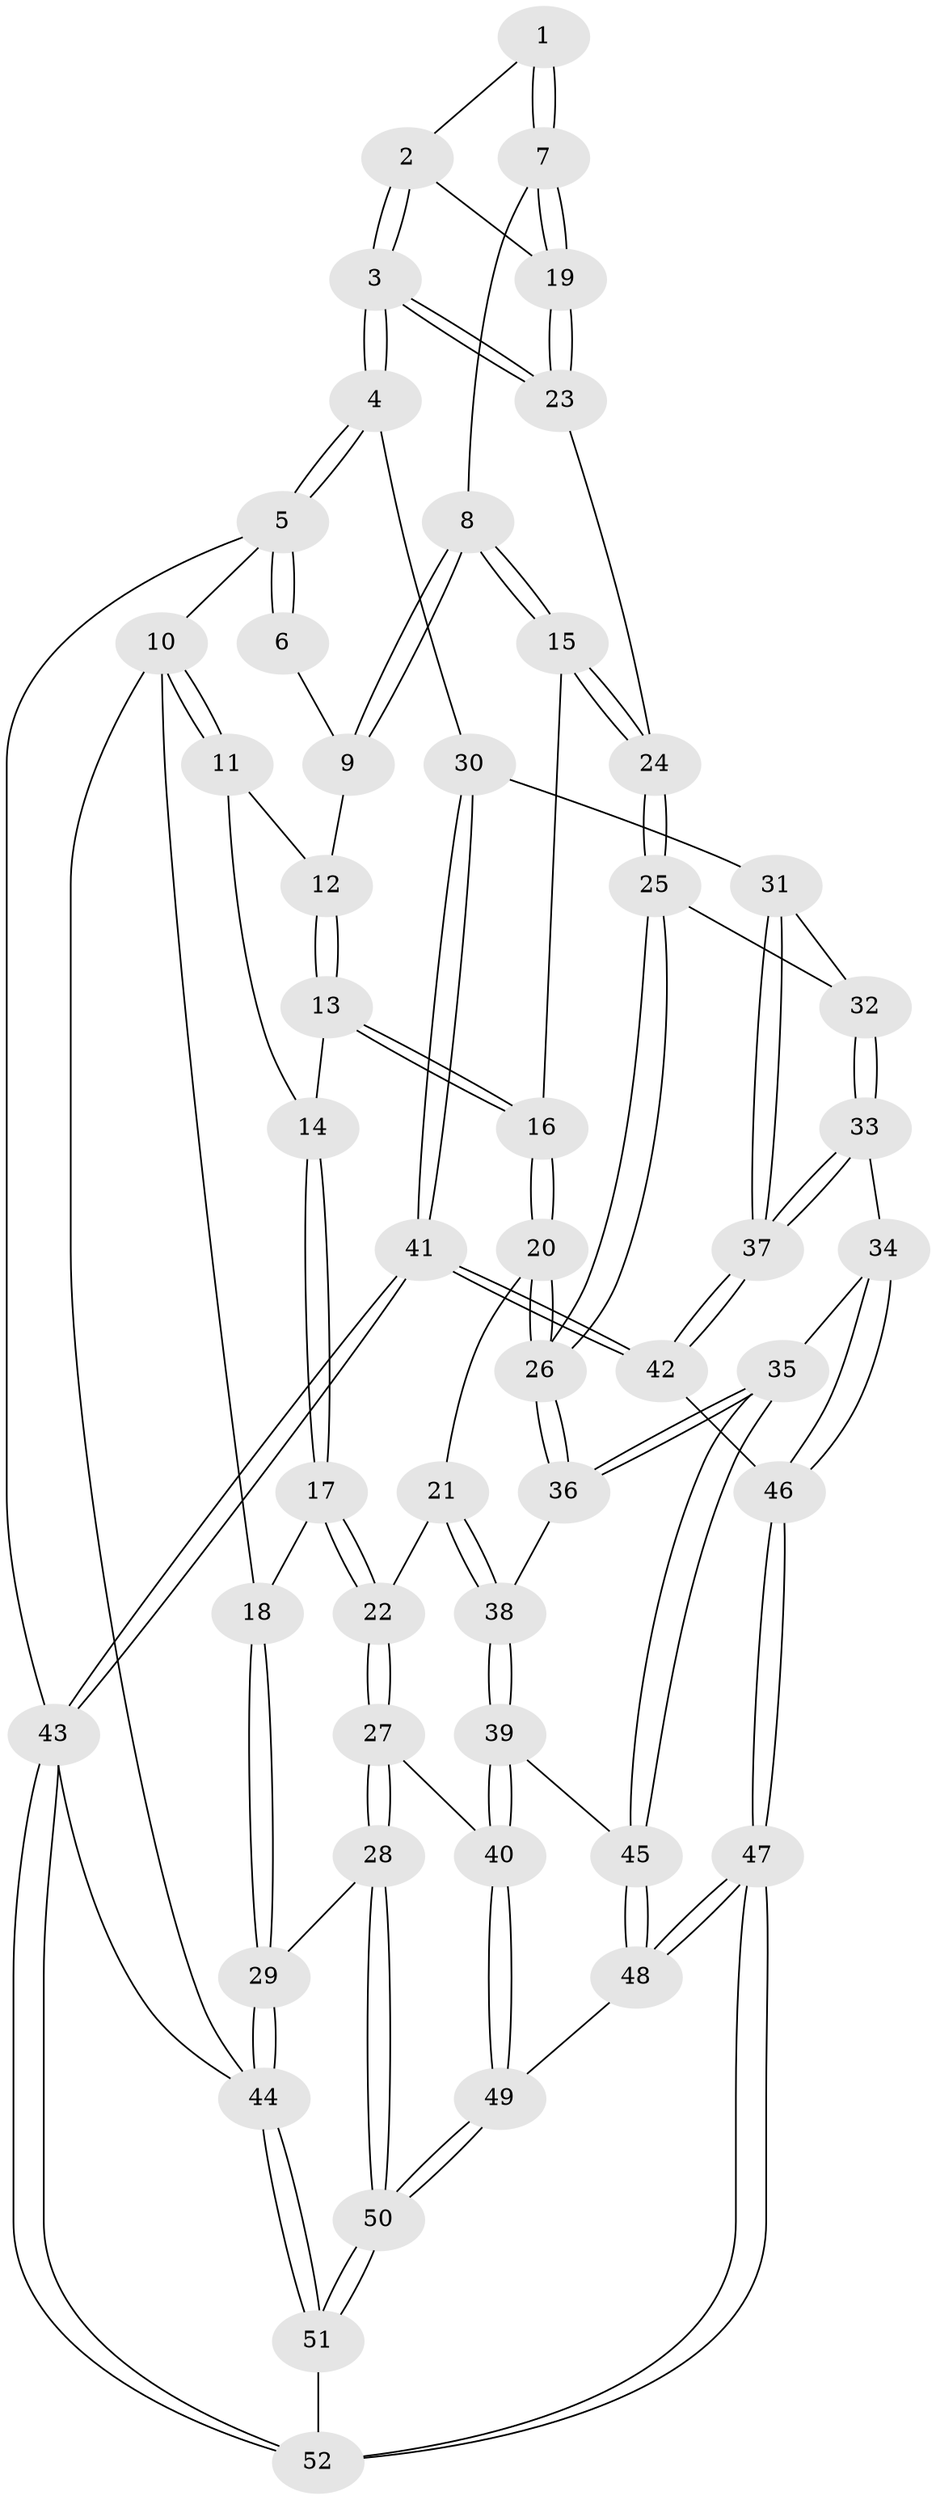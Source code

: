 // coarse degree distribution, {3: 0.23076923076923078, 4: 0.2692307692307692, 5: 0.2692307692307692, 2: 0.038461538461538464, 6: 0.15384615384615385, 7: 0.038461538461538464}
// Generated by graph-tools (version 1.1) at 2025/06/03/04/25 22:06:00]
// undirected, 52 vertices, 127 edges
graph export_dot {
graph [start="1"]
  node [color=gray90,style=filled];
  1 [pos="+0.8372366551150218+0"];
  2 [pos="+0.8685351362213819+0.10745060460191291"];
  3 [pos="+1+0.28911572832611143"];
  4 [pos="+1+0.2923977449834177"];
  5 [pos="+1+0"];
  6 [pos="+0.8358668589449207+0"];
  7 [pos="+0.674663928244096+0.15942536858282644"];
  8 [pos="+0.673954411692169+0.1593521247575179"];
  9 [pos="+0.5803798185533792+0"];
  10 [pos="+0+0"];
  11 [pos="+0.24954177831328958+0"];
  12 [pos="+0.4895790226339628+0"];
  13 [pos="+0.4361425786838203+0.1273441156174804"];
  14 [pos="+0.2691573074814684+0.07492231794315134"];
  15 [pos="+0.48071791213022796+0.2629024793803849"];
  16 [pos="+0.47664684247224176+0.2635371344960814"];
  17 [pos="+0.06835203990083905+0.22590912959013587"];
  18 [pos="+0+0.10168927146295254"];
  19 [pos="+0.7215004273194828+0.17248889271331008"];
  20 [pos="+0.4144552679044522+0.3385481110352931"];
  21 [pos="+0.2707006381391061+0.40067985351373786"];
  22 [pos="+0.2581842627364358+0.4002275690006075"];
  23 [pos="+0.8111930663556629+0.34649381125742534"];
  24 [pos="+0.753536068410331+0.4137886960662558"];
  25 [pos="+0.7484620806684406+0.45575330568828415"];
  26 [pos="+0.6075510020175168+0.5621150545447309"];
  27 [pos="+0.08314220490532653+0.6306952427981217"];
  28 [pos="+0+0.68366457752202"];
  29 [pos="+0+0.6990425071194422"];
  30 [pos="+1+0.29835835790021487"];
  31 [pos="+0.8677037370622191+0.5211341011210722"];
  32 [pos="+0.8049143878860237+0.5135089038339898"];
  33 [pos="+0.7990946104435395+0.6712194685171696"];
  34 [pos="+0.7373483068185311+0.7045489709194258"];
  35 [pos="+0.6255932710091742+0.7033611478232886"];
  36 [pos="+0.6026624261347528+0.6182085473905008"];
  37 [pos="+0.9800495562677656+0.6886426960453882"];
  38 [pos="+0.36888868407141046+0.6028794718764753"];
  39 [pos="+0.3666177485929416+0.6922086357465094"];
  40 [pos="+0.3243357665252065+0.77026489968305"];
  41 [pos="+1+0.7477789365615733"];
  42 [pos="+1+0.7526584763115711"];
  43 [pos="+1+1"];
  44 [pos="+0+1"];
  45 [pos="+0.6117479884969966+0.7265896331389045"];
  46 [pos="+0.8534020190494165+0.8962231772478526"];
  47 [pos="+0.7240348490904267+1"];
  48 [pos="+0.5794634029312945+0.8511988340894532"];
  49 [pos="+0.34070793908678754+0.8948918195334991"];
  50 [pos="+0.26168909410678026+1"];
  51 [pos="+0.20939890827760488+1"];
  52 [pos="+0.7259612373651536+1"];
  1 -- 2;
  1 -- 7;
  1 -- 7;
  2 -- 3;
  2 -- 3;
  2 -- 19;
  3 -- 4;
  3 -- 4;
  3 -- 23;
  3 -- 23;
  4 -- 5;
  4 -- 5;
  4 -- 30;
  5 -- 6;
  5 -- 6;
  5 -- 10;
  5 -- 43;
  6 -- 9;
  7 -- 8;
  7 -- 19;
  7 -- 19;
  8 -- 9;
  8 -- 9;
  8 -- 15;
  8 -- 15;
  9 -- 12;
  10 -- 11;
  10 -- 11;
  10 -- 18;
  10 -- 44;
  11 -- 12;
  11 -- 14;
  12 -- 13;
  12 -- 13;
  13 -- 14;
  13 -- 16;
  13 -- 16;
  14 -- 17;
  14 -- 17;
  15 -- 16;
  15 -- 24;
  15 -- 24;
  16 -- 20;
  16 -- 20;
  17 -- 18;
  17 -- 22;
  17 -- 22;
  18 -- 29;
  18 -- 29;
  19 -- 23;
  19 -- 23;
  20 -- 21;
  20 -- 26;
  20 -- 26;
  21 -- 22;
  21 -- 38;
  21 -- 38;
  22 -- 27;
  22 -- 27;
  23 -- 24;
  24 -- 25;
  24 -- 25;
  25 -- 26;
  25 -- 26;
  25 -- 32;
  26 -- 36;
  26 -- 36;
  27 -- 28;
  27 -- 28;
  27 -- 40;
  28 -- 29;
  28 -- 50;
  28 -- 50;
  29 -- 44;
  29 -- 44;
  30 -- 31;
  30 -- 41;
  30 -- 41;
  31 -- 32;
  31 -- 37;
  31 -- 37;
  32 -- 33;
  32 -- 33;
  33 -- 34;
  33 -- 37;
  33 -- 37;
  34 -- 35;
  34 -- 46;
  34 -- 46;
  35 -- 36;
  35 -- 36;
  35 -- 45;
  35 -- 45;
  36 -- 38;
  37 -- 42;
  37 -- 42;
  38 -- 39;
  38 -- 39;
  39 -- 40;
  39 -- 40;
  39 -- 45;
  40 -- 49;
  40 -- 49;
  41 -- 42;
  41 -- 42;
  41 -- 43;
  41 -- 43;
  42 -- 46;
  43 -- 52;
  43 -- 52;
  43 -- 44;
  44 -- 51;
  44 -- 51;
  45 -- 48;
  45 -- 48;
  46 -- 47;
  46 -- 47;
  47 -- 48;
  47 -- 48;
  47 -- 52;
  47 -- 52;
  48 -- 49;
  49 -- 50;
  49 -- 50;
  50 -- 51;
  50 -- 51;
  51 -- 52;
}
